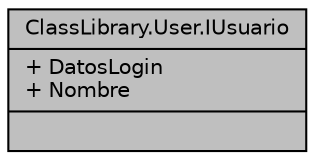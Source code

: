 digraph "ClassLibrary.User.IUsuario"
{
 // INTERACTIVE_SVG=YES
 // LATEX_PDF_SIZE
  edge [fontname="Helvetica",fontsize="10",labelfontname="Helvetica",labelfontsize="10"];
  node [fontname="Helvetica",fontsize="10",shape=record];
  Node1 [label="{ClassLibrary.User.IUsuario\n|+ DatosLogin\l+ Nombre\l|}",height=0.2,width=0.4,color="black", fillcolor="grey75", style="filled", fontcolor="black",tooltip="Interfaz que engloba tanto empresas como emprendimientos."];
}
